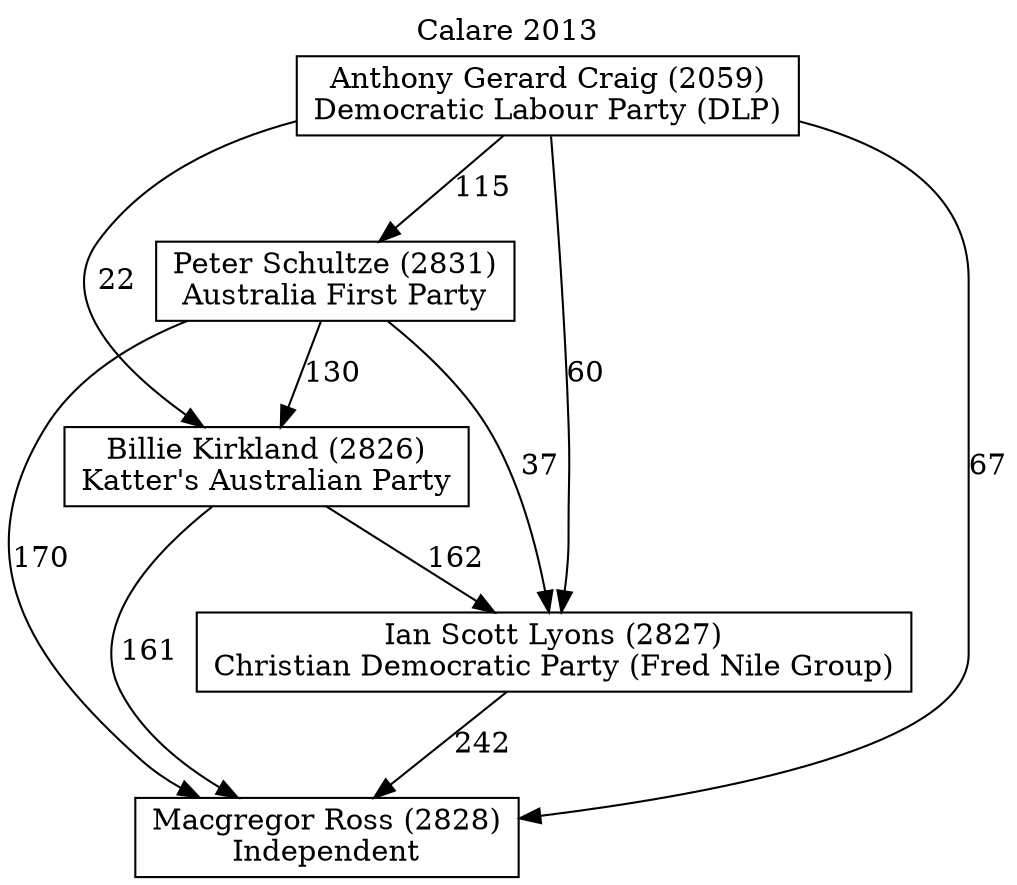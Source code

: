 // House preference flow
digraph "Macgregor Ross (2828)_Calare_2013" {
	graph [label="Calare 2013" labelloc=t mclimit=10]
	node [shape=box]
	"Macgregor Ross (2828)" [label="Macgregor Ross (2828)
Independent"]
	"Ian Scott Lyons (2827)" [label="Ian Scott Lyons (2827)
Christian Democratic Party (Fred Nile Group)"]
	"Billie Kirkland (2826)" [label="Billie Kirkland (2826)
Katter's Australian Party"]
	"Peter Schultze (2831)" [label="Peter Schultze (2831)
Australia First Party"]
	"Anthony Gerard Craig (2059)" [label="Anthony Gerard Craig (2059)
Democratic Labour Party (DLP)"]
	"Ian Scott Lyons (2827)" -> "Macgregor Ross (2828)" [label=242]
	"Billie Kirkland (2826)" -> "Ian Scott Lyons (2827)" [label=162]
	"Peter Schultze (2831)" -> "Billie Kirkland (2826)" [label=130]
	"Anthony Gerard Craig (2059)" -> "Peter Schultze (2831)" [label=115]
	"Billie Kirkland (2826)" -> "Macgregor Ross (2828)" [label=161]
	"Peter Schultze (2831)" -> "Macgregor Ross (2828)" [label=170]
	"Anthony Gerard Craig (2059)" -> "Macgregor Ross (2828)" [label=67]
	"Anthony Gerard Craig (2059)" -> "Billie Kirkland (2826)" [label=22]
	"Peter Schultze (2831)" -> "Ian Scott Lyons (2827)" [label=37]
	"Anthony Gerard Craig (2059)" -> "Ian Scott Lyons (2827)" [label=60]
}
